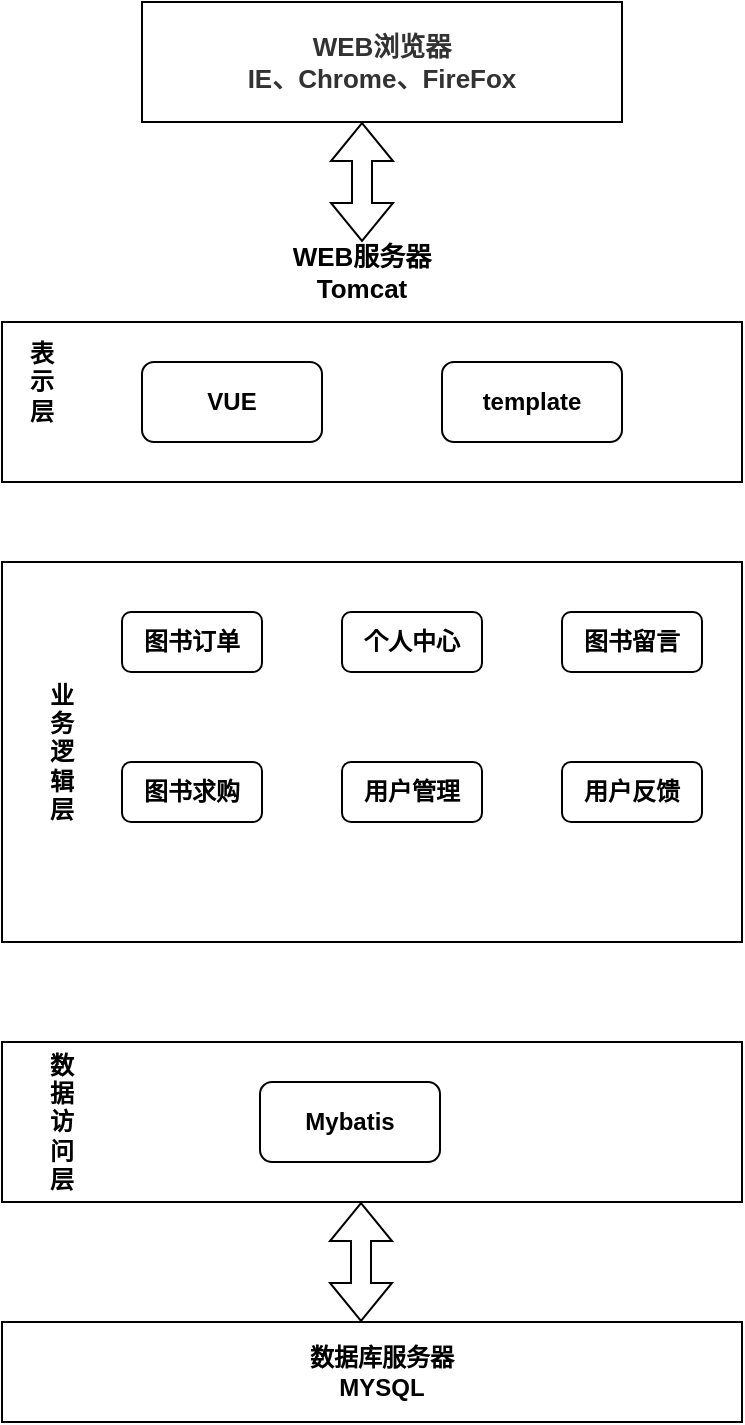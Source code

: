 <mxfile version="26.0.9">
  <diagram id="prtHgNgQTEPvFCAcTncT" name="Page-1">
    <mxGraphModel dx="880" dy="468" grid="1" gridSize="10" guides="1" tooltips="1" connect="1" arrows="1" fold="1" page="1" pageScale="1" pageWidth="827" pageHeight="1169" math="0" shadow="0">
      <root>
        <mxCell id="0" />
        <mxCell id="1" parent="0" />
        <mxCell id="Vy6m9oRwLzUBBY8Qt2V3-2" value="&lt;span style=&quot;color: rgb(50, 50, 50); font-family: &amp;quot;Microsoft YaHei&amp;quot;, 微软雅黑, Arial; font-size: 13px; font-weight: 700; background-color: rgba(255, 255, 255, 0.01);&quot;&gt;WEB浏览器&lt;/span&gt;&lt;div style=&quot;resize: none; outline: none; font-size: 13px; color: rgb(50, 50, 50); font-family: &amp;quot;Microsoft YaHei&amp;quot;, 微软雅黑, Arial; font-weight: 700;&quot;&gt;IE、Chrome、FireFox&lt;/div&gt;" style="rounded=0;whiteSpace=wrap;html=1;" vertex="1" parent="1">
          <mxGeometry x="310" y="10" width="240" height="60" as="geometry" />
        </mxCell>
        <mxCell id="Vy6m9oRwLzUBBY8Qt2V3-3" value="" style="shape=flexArrow;endArrow=classic;startArrow=classic;html=1;rounded=0;" edge="1" parent="1">
          <mxGeometry width="100" height="100" relative="1" as="geometry">
            <mxPoint x="420" y="130" as="sourcePoint" />
            <mxPoint x="420" y="70" as="targetPoint" />
          </mxGeometry>
        </mxCell>
        <mxCell id="Vy6m9oRwLzUBBY8Qt2V3-5" value="&lt;font style=&quot;font-size: 13px;&quot;&gt;&lt;b&gt;WEB服务器&lt;/b&gt;&lt;/font&gt;&lt;div&gt;&lt;font style=&quot;font-size: 13px;&quot;&gt;&lt;b&gt;Tomcat&lt;/b&gt;&lt;/font&gt;&lt;/div&gt;" style="text;html=1;align=center;verticalAlign=middle;whiteSpace=wrap;rounded=0;" vertex="1" parent="1">
          <mxGeometry x="380" y="130" width="80" height="30" as="geometry" />
        </mxCell>
        <mxCell id="Vy6m9oRwLzUBBY8Qt2V3-6" value="" style="rounded=0;whiteSpace=wrap;html=1;" vertex="1" parent="1">
          <mxGeometry x="240" y="170" width="370" height="80" as="geometry" />
        </mxCell>
        <mxCell id="Vy6m9oRwLzUBBY8Qt2V3-7" value="&lt;b&gt;表&lt;/b&gt;&lt;div&gt;&lt;b&gt;示&lt;/b&gt;&lt;/div&gt;&lt;div&gt;&lt;b&gt;层&lt;/b&gt;&lt;/div&gt;" style="text;html=1;align=center;verticalAlign=middle;whiteSpace=wrap;rounded=0;" vertex="1" parent="1">
          <mxGeometry x="240" y="185" width="40" height="30" as="geometry" />
        </mxCell>
        <mxCell id="Vy6m9oRwLzUBBY8Qt2V3-8" value="&lt;b&gt;VUE&lt;/b&gt;" style="rounded=1;whiteSpace=wrap;html=1;" vertex="1" parent="1">
          <mxGeometry x="310" y="190" width="90" height="40" as="geometry" />
        </mxCell>
        <mxCell id="Vy6m9oRwLzUBBY8Qt2V3-9" value="&lt;b&gt;template&lt;/b&gt;" style="rounded=1;whiteSpace=wrap;html=1;" vertex="1" parent="1">
          <mxGeometry x="460" y="190" width="90" height="40" as="geometry" />
        </mxCell>
        <mxCell id="Vy6m9oRwLzUBBY8Qt2V3-10" value="" style="rounded=0;whiteSpace=wrap;html=1;" vertex="1" parent="1">
          <mxGeometry x="240" y="290" width="370" height="190" as="geometry" />
        </mxCell>
        <mxCell id="Vy6m9oRwLzUBBY8Qt2V3-11" value="&lt;b&gt;图书订单&lt;/b&gt;" style="rounded=1;whiteSpace=wrap;html=1;" vertex="1" parent="1">
          <mxGeometry x="300" y="315" width="70" height="30" as="geometry" />
        </mxCell>
        <mxCell id="Vy6m9oRwLzUBBY8Qt2V3-12" value="&lt;b&gt;个人中心&lt;/b&gt;" style="rounded=1;whiteSpace=wrap;html=1;" vertex="1" parent="1">
          <mxGeometry x="410" y="315" width="70" height="30" as="geometry" />
        </mxCell>
        <mxCell id="Vy6m9oRwLzUBBY8Qt2V3-14" value="&lt;b&gt;图书留言&lt;/b&gt;" style="rounded=1;whiteSpace=wrap;html=1;" vertex="1" parent="1">
          <mxGeometry x="520" y="315" width="70" height="30" as="geometry" />
        </mxCell>
        <mxCell id="Vy6m9oRwLzUBBY8Qt2V3-15" value="&lt;b&gt;业&lt;/b&gt;&lt;div&gt;&lt;b&gt;务&lt;/b&gt;&lt;div&gt;&lt;b&gt;逻&lt;/b&gt;&lt;/div&gt;&lt;div&gt;&lt;b&gt;辑&lt;/b&gt;&lt;/div&gt;&lt;div&gt;&lt;b&gt;层&lt;/b&gt;&lt;/div&gt;&lt;/div&gt;" style="text;html=1;align=center;verticalAlign=middle;whiteSpace=wrap;rounded=0;" vertex="1" parent="1">
          <mxGeometry x="240" y="370" width="60" height="30" as="geometry" />
        </mxCell>
        <mxCell id="Vy6m9oRwLzUBBY8Qt2V3-20" value="&lt;b&gt;图书求购&lt;/b&gt;" style="rounded=1;whiteSpace=wrap;html=1;" vertex="1" parent="1">
          <mxGeometry x="300" y="390" width="70" height="30" as="geometry" />
        </mxCell>
        <mxCell id="Vy6m9oRwLzUBBY8Qt2V3-21" value="&lt;b&gt;用户管理&lt;/b&gt;" style="rounded=1;whiteSpace=wrap;html=1;" vertex="1" parent="1">
          <mxGeometry x="410" y="390" width="70" height="30" as="geometry" />
        </mxCell>
        <mxCell id="Vy6m9oRwLzUBBY8Qt2V3-23" value="&lt;b&gt;用户反馈&lt;/b&gt;" style="rounded=1;whiteSpace=wrap;html=1;" vertex="1" parent="1">
          <mxGeometry x="520" y="390" width="70" height="30" as="geometry" />
        </mxCell>
        <mxCell id="Vy6m9oRwLzUBBY8Qt2V3-27" value="" style="rounded=0;whiteSpace=wrap;html=1;" vertex="1" parent="1">
          <mxGeometry x="240" y="530" width="370" height="80" as="geometry" />
        </mxCell>
        <mxCell id="Vy6m9oRwLzUBBY8Qt2V3-28" value="&lt;b&gt;数&lt;/b&gt;&lt;div&gt;&lt;b&gt;据&lt;/b&gt;&lt;/div&gt;&lt;div&gt;&lt;b&gt;访&lt;/b&gt;&lt;/div&gt;&lt;div&gt;&lt;b&gt;问&lt;/b&gt;&lt;/div&gt;&lt;div&gt;&lt;b&gt;层&lt;/b&gt;&lt;/div&gt;" style="text;html=1;align=center;verticalAlign=middle;whiteSpace=wrap;rounded=0;" vertex="1" parent="1">
          <mxGeometry x="240" y="570" width="60" as="geometry" />
        </mxCell>
        <mxCell id="Vy6m9oRwLzUBBY8Qt2V3-30" style="edgeStyle=orthogonalEdgeStyle;rounded=0;orthogonalLoop=1;jettySize=auto;html=1;exitX=0.5;exitY=1;exitDx=0;exitDy=0;" edge="1" parent="1" source="Vy6m9oRwLzUBBY8Qt2V3-28" target="Vy6m9oRwLzUBBY8Qt2V3-28">
          <mxGeometry relative="1" as="geometry" />
        </mxCell>
        <mxCell id="Vy6m9oRwLzUBBY8Qt2V3-31" value="&lt;b&gt;Mybatis&lt;/b&gt;" style="rounded=1;whiteSpace=wrap;html=1;" vertex="1" parent="1">
          <mxGeometry x="369" y="550" width="90" height="40" as="geometry" />
        </mxCell>
        <mxCell id="Vy6m9oRwLzUBBY8Qt2V3-32" value="" style="shape=flexArrow;endArrow=classic;startArrow=classic;html=1;rounded=0;" edge="1" parent="1">
          <mxGeometry width="100" height="100" relative="1" as="geometry">
            <mxPoint x="419.5" y="670" as="sourcePoint" />
            <mxPoint x="419.5" y="610" as="targetPoint" />
          </mxGeometry>
        </mxCell>
        <mxCell id="Vy6m9oRwLzUBBY8Qt2V3-33" value="" style="rounded=0;whiteSpace=wrap;html=1;" vertex="1" parent="1">
          <mxGeometry x="240" y="670" width="370" height="50" as="geometry" />
        </mxCell>
        <mxCell id="Vy6m9oRwLzUBBY8Qt2V3-34" value="&lt;b&gt;数据库服务器&lt;br&gt;MYSQL&lt;/b&gt;" style="text;html=1;align=center;verticalAlign=middle;whiteSpace=wrap;rounded=0;" vertex="1" parent="1">
          <mxGeometry x="380" y="680" width="100" height="30" as="geometry" />
        </mxCell>
      </root>
    </mxGraphModel>
  </diagram>
</mxfile>
